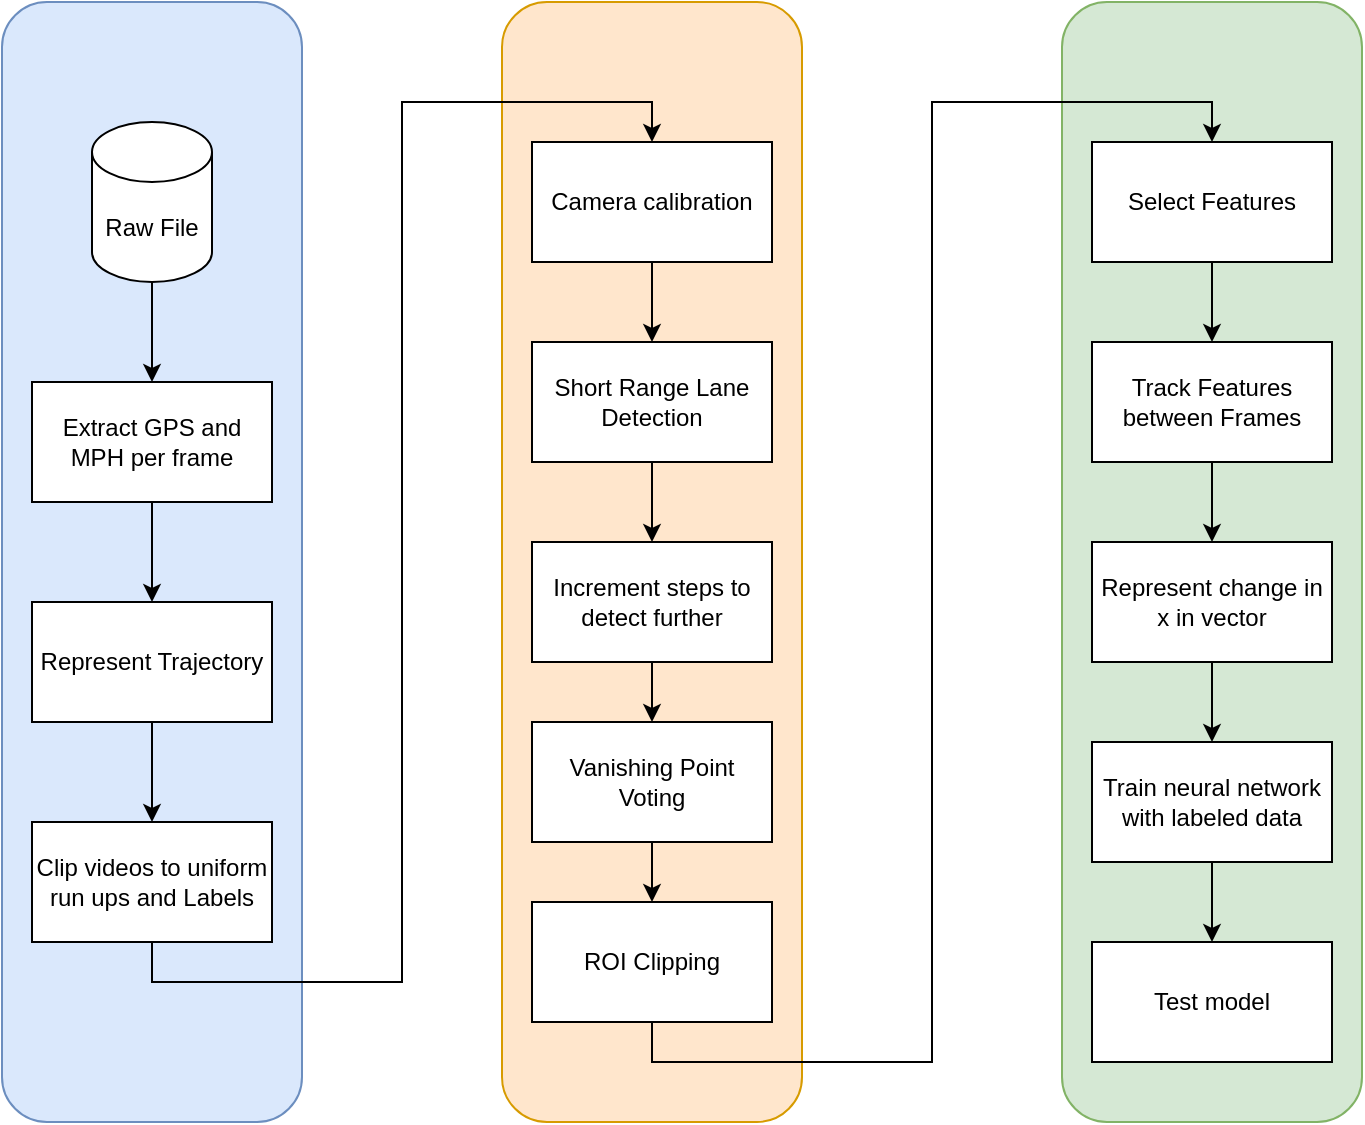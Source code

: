 <mxfile version="24.8.0">
  <diagram name="Page-1" id="aUg4efNbcIluYCmne4yZ">
    <mxGraphModel dx="1381" dy="790" grid="1" gridSize="10" guides="1" tooltips="1" connect="1" arrows="1" fold="1" page="1" pageScale="1" pageWidth="827" pageHeight="1169" math="0" shadow="0">
      <root>
        <mxCell id="0" />
        <mxCell id="1" parent="0" />
        <mxCell id="pGTYzzwHC-1MCCBXsBp7-31" value="" style="rounded=1;whiteSpace=wrap;html=1;fillColor=#d5e8d4;strokeColor=#82b366;" vertex="1" parent="1">
          <mxGeometry x="545" y="80" width="150" height="560" as="geometry" />
        </mxCell>
        <mxCell id="pGTYzzwHC-1MCCBXsBp7-30" value="" style="rounded=1;whiteSpace=wrap;html=1;fillColor=#ffe6cc;strokeColor=#d79b00;" vertex="1" parent="1">
          <mxGeometry x="265" y="80" width="150" height="560" as="geometry" />
        </mxCell>
        <mxCell id="pGTYzzwHC-1MCCBXsBp7-29" value="" style="rounded=1;whiteSpace=wrap;html=1;fillColor=#dae8fc;strokeColor=#6c8ebf;" vertex="1" parent="1">
          <mxGeometry x="15" y="80" width="150" height="560" as="geometry" />
        </mxCell>
        <mxCell id="pGTYzzwHC-1MCCBXsBp7-4" style="edgeStyle=orthogonalEdgeStyle;rounded=0;orthogonalLoop=1;jettySize=auto;html=1;exitX=0.5;exitY=1;exitDx=0;exitDy=0;exitPerimeter=0;entryX=0.5;entryY=0;entryDx=0;entryDy=0;" edge="1" parent="1" source="pGTYzzwHC-1MCCBXsBp7-2" target="pGTYzzwHC-1MCCBXsBp7-3">
          <mxGeometry relative="1" as="geometry" />
        </mxCell>
        <mxCell id="pGTYzzwHC-1MCCBXsBp7-2" value="Raw File" style="shape=cylinder3;whiteSpace=wrap;html=1;boundedLbl=1;backgroundOutline=1;size=15;" vertex="1" parent="1">
          <mxGeometry x="60" y="140" width="60" height="80" as="geometry" />
        </mxCell>
        <mxCell id="pGTYzzwHC-1MCCBXsBp7-8" value="" style="edgeStyle=orthogonalEdgeStyle;rounded=0;orthogonalLoop=1;jettySize=auto;html=1;" edge="1" parent="1" source="pGTYzzwHC-1MCCBXsBp7-3" target="pGTYzzwHC-1MCCBXsBp7-7">
          <mxGeometry relative="1" as="geometry" />
        </mxCell>
        <mxCell id="pGTYzzwHC-1MCCBXsBp7-3" value="Extract GPS and MPH per frame" style="rounded=0;whiteSpace=wrap;html=1;" vertex="1" parent="1">
          <mxGeometry x="30" y="270" width="120" height="60" as="geometry" />
        </mxCell>
        <mxCell id="pGTYzzwHC-1MCCBXsBp7-11" value="" style="edgeStyle=orthogonalEdgeStyle;rounded=0;orthogonalLoop=1;jettySize=auto;html=1;" edge="1" parent="1" source="pGTYzzwHC-1MCCBXsBp7-7" target="pGTYzzwHC-1MCCBXsBp7-10">
          <mxGeometry relative="1" as="geometry" />
        </mxCell>
        <mxCell id="pGTYzzwHC-1MCCBXsBp7-7" value="Represent Trajectory" style="rounded=0;whiteSpace=wrap;html=1;" vertex="1" parent="1">
          <mxGeometry x="30" y="380" width="120" height="60" as="geometry" />
        </mxCell>
        <mxCell id="pGTYzzwHC-1MCCBXsBp7-15" style="edgeStyle=orthogonalEdgeStyle;rounded=0;orthogonalLoop=1;jettySize=auto;html=1;exitX=0.5;exitY=1;exitDx=0;exitDy=0;entryX=0.5;entryY=0;entryDx=0;entryDy=0;" edge="1" parent="1" source="pGTYzzwHC-1MCCBXsBp7-10" target="pGTYzzwHC-1MCCBXsBp7-12">
          <mxGeometry relative="1" as="geometry" />
        </mxCell>
        <mxCell id="pGTYzzwHC-1MCCBXsBp7-10" value="Clip videos to uniform run ups and Labels" style="rounded=0;whiteSpace=wrap;html=1;" vertex="1" parent="1">
          <mxGeometry x="30" y="490" width="120" height="60" as="geometry" />
        </mxCell>
        <mxCell id="pGTYzzwHC-1MCCBXsBp7-14" value="" style="edgeStyle=orthogonalEdgeStyle;rounded=0;orthogonalLoop=1;jettySize=auto;html=1;" edge="1" parent="1" source="pGTYzzwHC-1MCCBXsBp7-12" target="pGTYzzwHC-1MCCBXsBp7-13">
          <mxGeometry relative="1" as="geometry" />
        </mxCell>
        <mxCell id="pGTYzzwHC-1MCCBXsBp7-12" value="Camera calibration" style="rounded=0;whiteSpace=wrap;html=1;" vertex="1" parent="1">
          <mxGeometry x="280" y="150" width="120" height="60" as="geometry" />
        </mxCell>
        <mxCell id="pGTYzzwHC-1MCCBXsBp7-17" style="edgeStyle=orthogonalEdgeStyle;rounded=0;orthogonalLoop=1;jettySize=auto;html=1;exitX=0.5;exitY=1;exitDx=0;exitDy=0;" edge="1" parent="1" source="pGTYzzwHC-1MCCBXsBp7-13" target="pGTYzzwHC-1MCCBXsBp7-16">
          <mxGeometry relative="1" as="geometry" />
        </mxCell>
        <mxCell id="pGTYzzwHC-1MCCBXsBp7-13" value="Short Range Lane Detection" style="rounded=0;whiteSpace=wrap;html=1;" vertex="1" parent="1">
          <mxGeometry x="280" y="250" width="120" height="60" as="geometry" />
        </mxCell>
        <mxCell id="pGTYzzwHC-1MCCBXsBp7-22" style="edgeStyle=orthogonalEdgeStyle;rounded=0;orthogonalLoop=1;jettySize=auto;html=1;exitX=0.5;exitY=1;exitDx=0;exitDy=0;entryX=0.5;entryY=0;entryDx=0;entryDy=0;" edge="1" parent="1" source="pGTYzzwHC-1MCCBXsBp7-16" target="pGTYzzwHC-1MCCBXsBp7-18">
          <mxGeometry relative="1" as="geometry" />
        </mxCell>
        <mxCell id="pGTYzzwHC-1MCCBXsBp7-16" value="Increment steps to detect further" style="rounded=0;whiteSpace=wrap;html=1;" vertex="1" parent="1">
          <mxGeometry x="280" y="350" width="120" height="60" as="geometry" />
        </mxCell>
        <mxCell id="pGTYzzwHC-1MCCBXsBp7-35" style="edgeStyle=orthogonalEdgeStyle;rounded=0;orthogonalLoop=1;jettySize=auto;html=1;exitX=0.5;exitY=1;exitDx=0;exitDy=0;entryX=0.5;entryY=0;entryDx=0;entryDy=0;" edge="1" parent="1" source="pGTYzzwHC-1MCCBXsBp7-18" target="pGTYzzwHC-1MCCBXsBp7-34">
          <mxGeometry relative="1" as="geometry" />
        </mxCell>
        <mxCell id="pGTYzzwHC-1MCCBXsBp7-18" value="Vanishing Point Voting" style="rounded=0;whiteSpace=wrap;html=1;" vertex="1" parent="1">
          <mxGeometry x="280" y="440" width="120" height="60" as="geometry" />
        </mxCell>
        <mxCell id="pGTYzzwHC-1MCCBXsBp7-21" value="" style="edgeStyle=orthogonalEdgeStyle;rounded=0;orthogonalLoop=1;jettySize=auto;html=1;" edge="1" parent="1" source="pGTYzzwHC-1MCCBXsBp7-19" target="pGTYzzwHC-1MCCBXsBp7-20">
          <mxGeometry relative="1" as="geometry" />
        </mxCell>
        <mxCell id="pGTYzzwHC-1MCCBXsBp7-19" value="Select Features" style="rounded=0;whiteSpace=wrap;html=1;" vertex="1" parent="1">
          <mxGeometry x="560" y="150" width="120" height="60" as="geometry" />
        </mxCell>
        <mxCell id="pGTYzzwHC-1MCCBXsBp7-25" style="edgeStyle=orthogonalEdgeStyle;rounded=0;orthogonalLoop=1;jettySize=auto;html=1;exitX=0.5;exitY=1;exitDx=0;exitDy=0;entryX=0.5;entryY=0;entryDx=0;entryDy=0;" edge="1" parent="1" source="pGTYzzwHC-1MCCBXsBp7-20" target="pGTYzzwHC-1MCCBXsBp7-24">
          <mxGeometry relative="1" as="geometry" />
        </mxCell>
        <mxCell id="pGTYzzwHC-1MCCBXsBp7-20" value="Track Features between Frames" style="whiteSpace=wrap;html=1;rounded=0;" vertex="1" parent="1">
          <mxGeometry x="560" y="250" width="120" height="60" as="geometry" />
        </mxCell>
        <mxCell id="pGTYzzwHC-1MCCBXsBp7-27" style="edgeStyle=orthogonalEdgeStyle;rounded=0;orthogonalLoop=1;jettySize=auto;html=1;exitX=0.5;exitY=1;exitDx=0;exitDy=0;" edge="1" parent="1" source="pGTYzzwHC-1MCCBXsBp7-24" target="pGTYzzwHC-1MCCBXsBp7-26">
          <mxGeometry relative="1" as="geometry" />
        </mxCell>
        <mxCell id="pGTYzzwHC-1MCCBXsBp7-24" value="Represent change in x in vector" style="rounded=0;whiteSpace=wrap;html=1;" vertex="1" parent="1">
          <mxGeometry x="560" y="350" width="120" height="60" as="geometry" />
        </mxCell>
        <mxCell id="pGTYzzwHC-1MCCBXsBp7-33" style="edgeStyle=orthogonalEdgeStyle;rounded=0;orthogonalLoop=1;jettySize=auto;html=1;exitX=0.5;exitY=1;exitDx=0;exitDy=0;" edge="1" parent="1" source="pGTYzzwHC-1MCCBXsBp7-26" target="pGTYzzwHC-1MCCBXsBp7-32">
          <mxGeometry relative="1" as="geometry" />
        </mxCell>
        <mxCell id="pGTYzzwHC-1MCCBXsBp7-26" value="Train neural network with labeled data" style="rounded=0;whiteSpace=wrap;html=1;" vertex="1" parent="1">
          <mxGeometry x="560" y="450" width="120" height="60" as="geometry" />
        </mxCell>
        <mxCell id="pGTYzzwHC-1MCCBXsBp7-32" value="Test model" style="rounded=0;whiteSpace=wrap;html=1;" vertex="1" parent="1">
          <mxGeometry x="560" y="550" width="120" height="60" as="geometry" />
        </mxCell>
        <mxCell id="pGTYzzwHC-1MCCBXsBp7-36" style="edgeStyle=orthogonalEdgeStyle;rounded=0;orthogonalLoop=1;jettySize=auto;html=1;exitX=0.5;exitY=1;exitDx=0;exitDy=0;entryX=0.5;entryY=0;entryDx=0;entryDy=0;" edge="1" parent="1" source="pGTYzzwHC-1MCCBXsBp7-34" target="pGTYzzwHC-1MCCBXsBp7-19">
          <mxGeometry relative="1" as="geometry" />
        </mxCell>
        <mxCell id="pGTYzzwHC-1MCCBXsBp7-34" value="ROI Clipping" style="rounded=0;whiteSpace=wrap;html=1;" vertex="1" parent="1">
          <mxGeometry x="280" y="530" width="120" height="60" as="geometry" />
        </mxCell>
      </root>
    </mxGraphModel>
  </diagram>
</mxfile>
